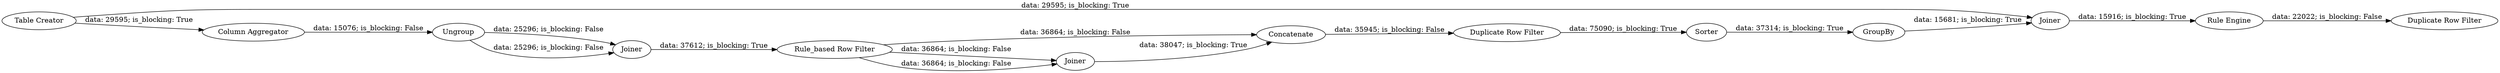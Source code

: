 digraph {
	"1791217714834902446_3" [label=Ungroup]
	"1791217714834902446_9" [label=GroupBy]
	"1791217714834902446_11" [label="Rule Engine"]
	"1791217714834902446_12" [label=Sorter]
	"1791217714834902446_5" [label="Rule_based Row Filter"]
	"1791217714834902446_10" [label=Joiner]
	"1791217714834902446_13" [label="Duplicate Row Filter"]
	"1791217714834902446_2" [label="Column Aggregator"]
	"1791217714834902446_7" [label=Concatenate]
	"1791217714834902446_1" [label="Table Creator"]
	"1791217714834902446_6" [label=Joiner]
	"1791217714834902446_8" [label="Duplicate Row Filter"]
	"1791217714834902446_4" [label=Joiner]
	"1791217714834902446_4" -> "1791217714834902446_5" [label="data: 37612; is_blocking: True"]
	"1791217714834902446_3" -> "1791217714834902446_4" [label="data: 25296; is_blocking: False"]
	"1791217714834902446_12" -> "1791217714834902446_9" [label="data: 37314; is_blocking: True"]
	"1791217714834902446_10" -> "1791217714834902446_11" [label="data: 15916; is_blocking: True"]
	"1791217714834902446_5" -> "1791217714834902446_6" [label="data: 36864; is_blocking: False"]
	"1791217714834902446_5" -> "1791217714834902446_6" [label="data: 36864; is_blocking: False"]
	"1791217714834902446_2" -> "1791217714834902446_3" [label="data: 15076; is_blocking: False"]
	"1791217714834902446_9" -> "1791217714834902446_10" [label="data: 15681; is_blocking: True"]
	"1791217714834902446_5" -> "1791217714834902446_7" [label="data: 36864; is_blocking: False"]
	"1791217714834902446_8" -> "1791217714834902446_12" [label="data: 75090; is_blocking: True"]
	"1791217714834902446_11" -> "1791217714834902446_13" [label="data: 22022; is_blocking: False"]
	"1791217714834902446_6" -> "1791217714834902446_7" [label="data: 38047; is_blocking: True"]
	"1791217714834902446_1" -> "1791217714834902446_10" [label="data: 29595; is_blocking: True"]
	"1791217714834902446_1" -> "1791217714834902446_2" [label="data: 29595; is_blocking: True"]
	"1791217714834902446_7" -> "1791217714834902446_8" [label="data: 35945; is_blocking: False"]
	"1791217714834902446_3" -> "1791217714834902446_4" [label="data: 25296; is_blocking: False"]
	rankdir=LR
}
